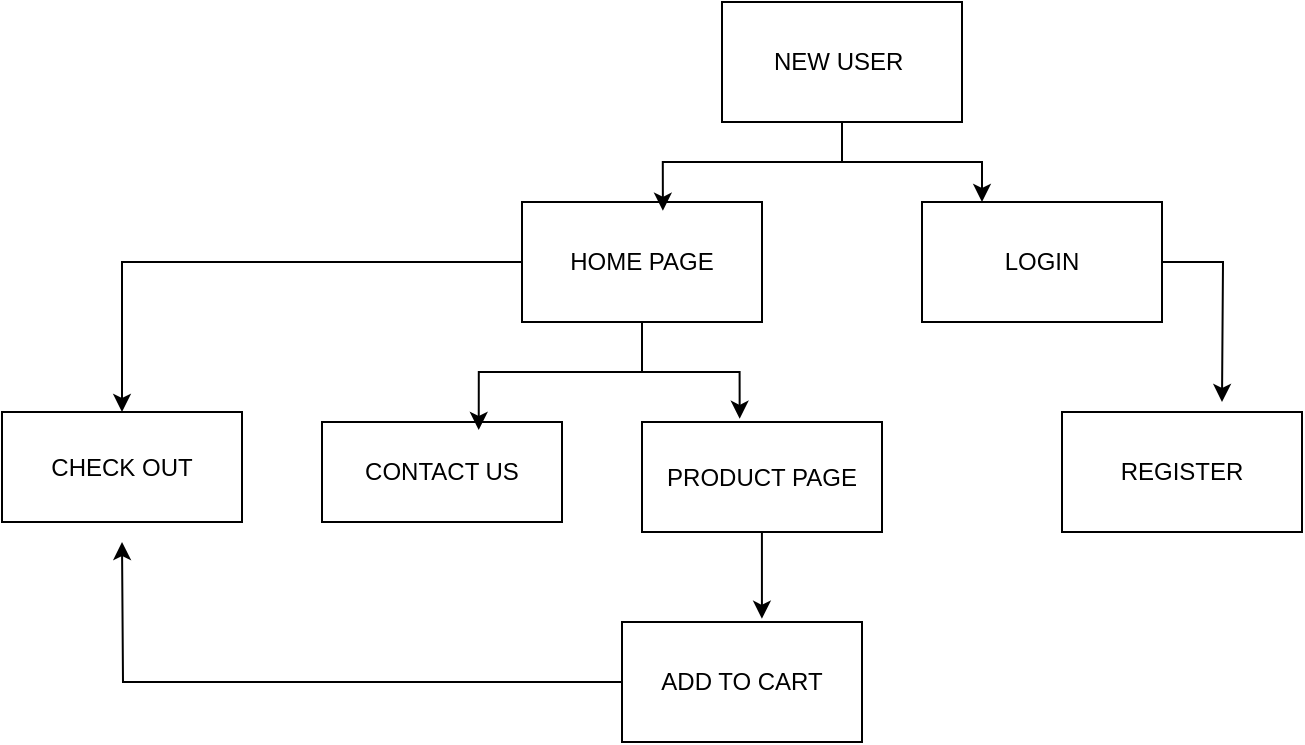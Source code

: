 <mxfile version="28.0.7">
  <diagram name="Page-1" id="j3x_Eu2utNRzSFVRq1p4">
    <mxGraphModel dx="1042" dy="657" grid="1" gridSize="10" guides="1" tooltips="1" connect="1" arrows="1" fold="1" page="1" pageScale="1" pageWidth="850" pageHeight="1100" math="0" shadow="0">
      <root>
        <mxCell id="0" />
        <mxCell id="1" parent="0" />
        <mxCell id="Pc9aBSkkmkpB3jaZjBiN-9" style="edgeStyle=orthogonalEdgeStyle;rounded=0;orthogonalLoop=1;jettySize=auto;html=1;entryX=0.25;entryY=0;entryDx=0;entryDy=0;" parent="1" source="Pc9aBSkkmkpB3jaZjBiN-1" target="Pc9aBSkkmkpB3jaZjBiN-3" edge="1">
          <mxGeometry relative="1" as="geometry" />
        </mxCell>
        <mxCell id="Pc9aBSkkmkpB3jaZjBiN-1" value="NEW USER&amp;nbsp;" style="rounded=0;whiteSpace=wrap;html=1;" parent="1" vertex="1">
          <mxGeometry x="370" y="180" width="120" height="60" as="geometry" />
        </mxCell>
        <mxCell id="Pc9aBSkkmkpB3jaZjBiN-12" style="edgeStyle=orthogonalEdgeStyle;rounded=0;orthogonalLoop=1;jettySize=auto;html=1;entryX=0.5;entryY=0;entryDx=0;entryDy=0;" parent="1" source="Pc9aBSkkmkpB3jaZjBiN-2" target="Pc9aBSkkmkpB3jaZjBiN-7" edge="1">
          <mxGeometry relative="1" as="geometry" />
        </mxCell>
        <mxCell id="Pc9aBSkkmkpB3jaZjBiN-2" value="HOME PAGE" style="rounded=0;whiteSpace=wrap;html=1;" parent="1" vertex="1">
          <mxGeometry x="270" y="280" width="120" height="60" as="geometry" />
        </mxCell>
        <mxCell id="Pc9aBSkkmkpB3jaZjBiN-13" style="edgeStyle=orthogonalEdgeStyle;rounded=0;orthogonalLoop=1;jettySize=auto;html=1;" parent="1" source="Pc9aBSkkmkpB3jaZjBiN-3" edge="1">
          <mxGeometry relative="1" as="geometry">
            <mxPoint x="620" y="380" as="targetPoint" />
          </mxGeometry>
        </mxCell>
        <mxCell id="Pc9aBSkkmkpB3jaZjBiN-3" value="LOGIN" style="rounded=0;whiteSpace=wrap;html=1;" parent="1" vertex="1">
          <mxGeometry x="470" y="280" width="120" height="60" as="geometry" />
        </mxCell>
        <mxCell id="Pc9aBSkkmkpB3jaZjBiN-17" value="" style="edgeStyle=orthogonalEdgeStyle;rounded=0;orthogonalLoop=1;jettySize=auto;html=1;entryX=0.583;entryY=-0.027;entryDx=0;entryDy=0;entryPerimeter=0;" parent="1" source="Pc9aBSkkmkpB3jaZjBiN-4" target="Pc9aBSkkmkpB3jaZjBiN-16" edge="1">
          <mxGeometry relative="1" as="geometry" />
        </mxCell>
        <mxCell id="Pc9aBSkkmkpB3jaZjBiN-4" value="PRODUCT PAGE" style="rounded=0;whiteSpace=wrap;html=1;" parent="1" vertex="1">
          <mxGeometry x="330" y="390" width="120" height="55" as="geometry" />
        </mxCell>
        <mxCell id="Pc9aBSkkmkpB3jaZjBiN-5" value="CONTACT US" style="rounded=0;whiteSpace=wrap;html=1;" parent="1" vertex="1">
          <mxGeometry x="170" y="390" width="120" height="50" as="geometry" />
        </mxCell>
        <mxCell id="Pc9aBSkkmkpB3jaZjBiN-6" value="REGISTER" style="rounded=0;whiteSpace=wrap;html=1;" parent="1" vertex="1">
          <mxGeometry x="540" y="385" width="120" height="60" as="geometry" />
        </mxCell>
        <mxCell id="Pc9aBSkkmkpB3jaZjBiN-7" value="CHECK OUT" style="rounded=0;whiteSpace=wrap;html=1;" parent="1" vertex="1">
          <mxGeometry x="10" y="385" width="120" height="55" as="geometry" />
        </mxCell>
        <mxCell id="Pc9aBSkkmkpB3jaZjBiN-10" style="edgeStyle=orthogonalEdgeStyle;rounded=0;orthogonalLoop=1;jettySize=auto;html=1;entryX=0.653;entryY=0.08;entryDx=0;entryDy=0;entryPerimeter=0;" parent="1" source="Pc9aBSkkmkpB3jaZjBiN-2" target="Pc9aBSkkmkpB3jaZjBiN-5" edge="1">
          <mxGeometry relative="1" as="geometry">
            <Array as="points">
              <mxPoint x="330" y="365" />
              <mxPoint x="248" y="365" />
            </Array>
          </mxGeometry>
        </mxCell>
        <mxCell id="Pc9aBSkkmkpB3jaZjBiN-14" style="edgeStyle=orthogonalEdgeStyle;rounded=0;orthogonalLoop=1;jettySize=auto;html=1;entryX=0.587;entryY=0.073;entryDx=0;entryDy=0;entryPerimeter=0;" parent="1" source="Pc9aBSkkmkpB3jaZjBiN-1" target="Pc9aBSkkmkpB3jaZjBiN-2" edge="1">
          <mxGeometry relative="1" as="geometry" />
        </mxCell>
        <mxCell id="Pc9aBSkkmkpB3jaZjBiN-15" style="edgeStyle=orthogonalEdgeStyle;rounded=0;orthogonalLoop=1;jettySize=auto;html=1;entryX=0.407;entryY=-0.029;entryDx=0;entryDy=0;entryPerimeter=0;" parent="1" source="Pc9aBSkkmkpB3jaZjBiN-2" target="Pc9aBSkkmkpB3jaZjBiN-4" edge="1">
          <mxGeometry relative="1" as="geometry" />
        </mxCell>
        <mxCell id="Pc9aBSkkmkpB3jaZjBiN-18" style="edgeStyle=orthogonalEdgeStyle;rounded=0;orthogonalLoop=1;jettySize=auto;html=1;" parent="1" source="Pc9aBSkkmkpB3jaZjBiN-16" edge="1">
          <mxGeometry relative="1" as="geometry">
            <mxPoint x="70" y="450" as="targetPoint" />
          </mxGeometry>
        </mxCell>
        <mxCell id="Pc9aBSkkmkpB3jaZjBiN-16" value="ADD TO CART" style="rounded=0;whiteSpace=wrap;html=1;" parent="1" vertex="1">
          <mxGeometry x="320" y="490" width="120" height="60" as="geometry" />
        </mxCell>
      </root>
    </mxGraphModel>
  </diagram>
</mxfile>
